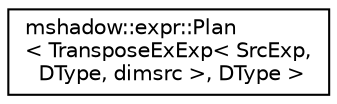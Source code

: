 digraph "Graphical Class Hierarchy"
{
 // LATEX_PDF_SIZE
  edge [fontname="Helvetica",fontsize="10",labelfontname="Helvetica",labelfontsize="10"];
  node [fontname="Helvetica",fontsize="10",shape=record];
  rankdir="LR";
  Node0 [label="mshadow::expr::Plan\l\< TransposeExExp\< SrcExp,\l DType, dimsrc \>, DType \>",height=0.2,width=0.4,color="black", fillcolor="white", style="filled",URL="$structmshadow_1_1expr_1_1Plan_3_01TransposeExExp_3_01SrcExp_00_01DType_00_01dimsrc_01_4_00_01DType_01_4.html",tooltip=" "];
}
